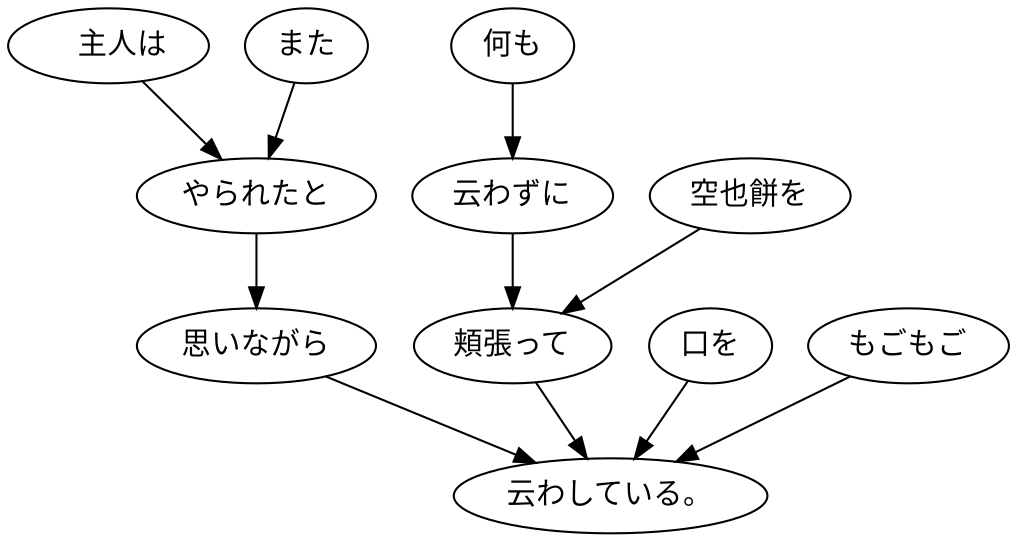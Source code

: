 digraph graph1099 {
	node0 [label="　主人は"];
	node1 [label="また"];
	node2 [label="やられたと"];
	node3 [label="思いながら"];
	node4 [label="何も"];
	node5 [label="云わずに"];
	node6 [label="空也餅を"];
	node7 [label="頬張って"];
	node8 [label="口を"];
	node9 [label="もごもご"];
	node10 [label="云わしている。"];
	node0 -> node2;
	node1 -> node2;
	node2 -> node3;
	node3 -> node10;
	node4 -> node5;
	node5 -> node7;
	node6 -> node7;
	node7 -> node10;
	node8 -> node10;
	node9 -> node10;
}
